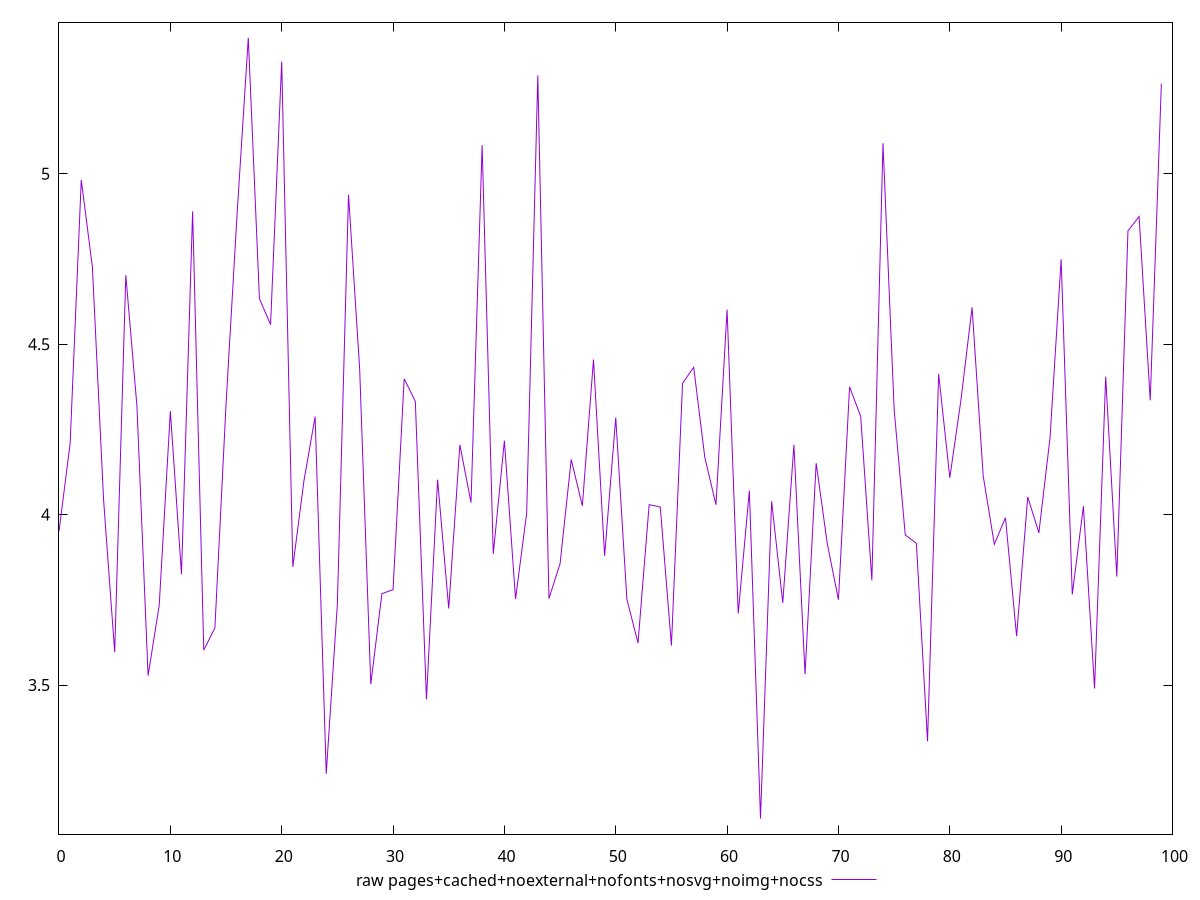 $_rawPagesCachedNoexternalNofontsNosvgNoimgNocss <<EOF
3.9509000000000003
4.209
4.9822
4.7258000000000004
4.0451999999999995
3.5966
4.702100000000001
4.3181
3.5276
3.7337000000000002
4.3035000000000005
3.8255000000000003
4.8898
3.6024000000000003
3.6673
4.323
4.8855
5.3986
4.6337
4.5575
5.329300000000001
3.8467
4.099799999999999
4.2873
3.2397
3.7378
4.9385
4.4286
3.5023
3.7679999999999993
3.7799
4.3985
4.3321
3.4578
4.102399999999999
3.7247
4.205
4.035200000000001
5.0841
3.8844000000000003
4.217
3.7523999999999997
4.0041
5.2886
3.7536
3.856
4.1618
4.0257000000000005
4.4548000000000005
3.8791
4.2844999999999995
3.7515000000000005
3.6234
4.0292
4.0222999999999995
3.6158
4.3853
4.4322
4.167800000000001
4.029000000000001
4.6015
3.7096999999999998
4.0704
3.1083
4.039
3.7408999999999994
4.2048
3.5319000000000003
4.1507000000000005
3.9143000000000003
3.7504000000000004
4.3747
4.288099999999999
3.8070000000000004
5.0897
4.3098
3.9402999999999997
3.9156999999999997
3.3351999999999995
4.4128
4.108
4.3358
4.6079
4.1133
3.9127999999999994
3.990800000000001
3.6430999999999996
4.051900000000001
3.9464000000000006
4.2252
4.7489
3.7659000000000002
4.0245999999999995
3.4897000000000005
4.404599999999999
3.8181999999999996
4.8324
4.8746
4.3354
5.2644
EOF
set key outside below
set terminal pngcairo
set output "report_00006_2020-11-02T20-21-41.718Z/network-server-latency/pages+cached+noexternal+nofonts+nosvg+noimg+nocss//raw.png"
set yrange [3.062494:5.444406]
plot $_rawPagesCachedNoexternalNofontsNosvgNoimgNocss title "raw pages+cached+noexternal+nofonts+nosvg+noimg+nocss" with line ,